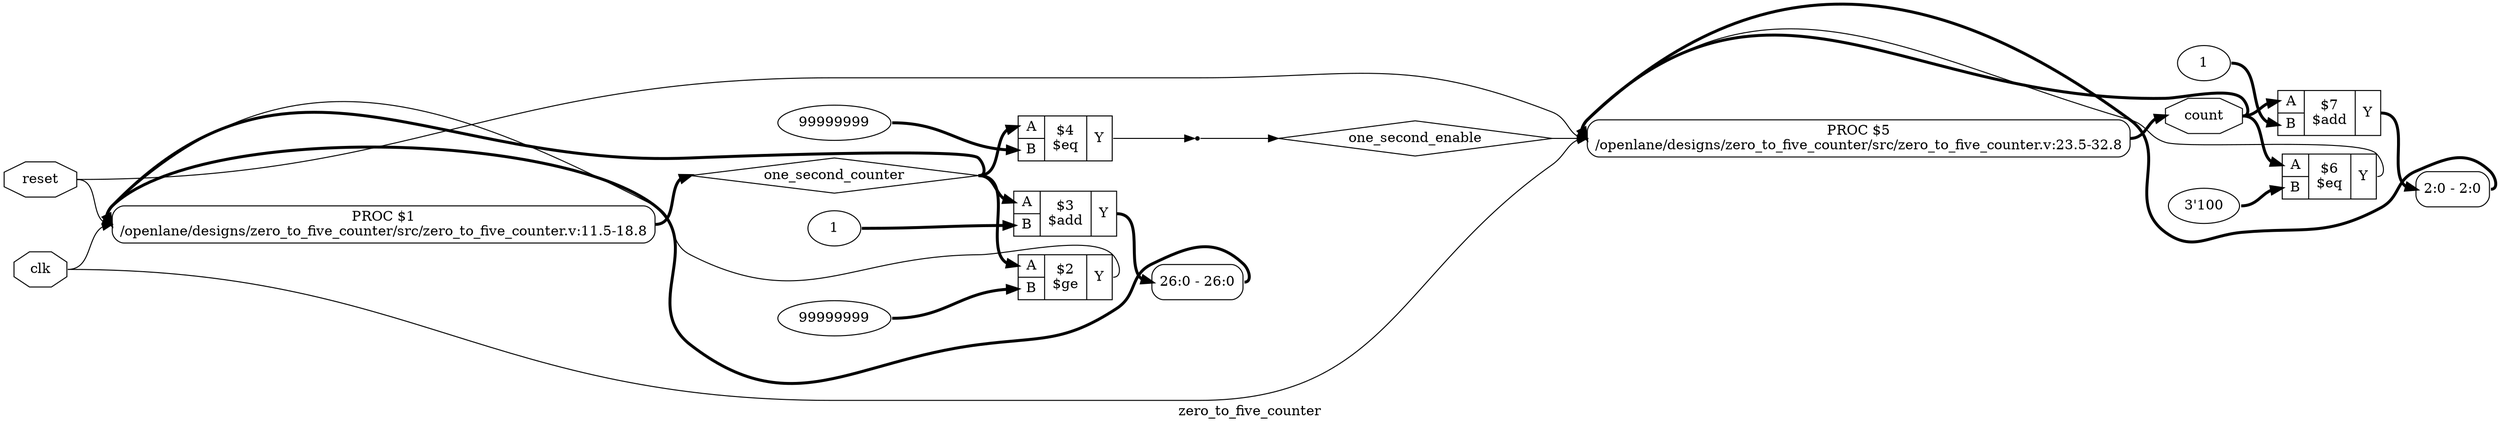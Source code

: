 digraph "zero_to_five_counter" {
label="zero_to_five_counter";
rankdir="LR";
remincross=true;
n8 [ shape=diamond, label="one_second_enable", color="black", fontcolor="black" ];
n9 [ shape=diamond, label="one_second_counter", color="black", fontcolor="black" ];
n10 [ shape=octagon, label="count", color="black", fontcolor="black" ];
n11 [ shape=octagon, label="reset", color="black", fontcolor="black" ];
n12 [ shape=octagon, label="clk", color="black", fontcolor="black" ];
v0 [ label="1" ];
c16 [ shape=record, label="{{<p13> A|<p14> B}|$7\n$add|{<p15> Y}}",  ];
v1 [ label="3'100" ];
c17 [ shape=record, label="{{<p13> A|<p14> B}|$6\n$eq|{<p15> Y}}",  ];
v2 [ label="99999999" ];
c18 [ shape=record, label="{{<p13> A|<p14> B}|$4\n$eq|{<p15> Y}}",  ];
v3 [ label="1" ];
c19 [ shape=record, label="{{<p13> A|<p14> B}|$3\n$add|{<p15> Y}}",  ];
v4 [ label="99999999" ];
c20 [ shape=record, label="{{<p13> A|<p14> B}|$2\n$ge|{<p15> Y}}",  ];
x6 [ shape=record, style=rounded, label="<s0> 2:0 - 2:0 ", color="black", fontcolor="black" ];
p5 [shape=box, style=rounded, label="PROC $5\n/openlane/designs/zero_to_five_counter/src/zero_to_five_counter.v:23.5-32.8", ];
x8 [ shape=record, style=rounded, label="<s0> 26:0 - 26:0 ", color="black", fontcolor="black" ];
p7 [shape=box, style=rounded, label="PROC $1\n/openlane/designs/zero_to_five_counter/src/zero_to_five_counter.v:11.5-18.8", ];
x9 [shape=point, ];
c16:p15:e -> x6:s0:w [color="black", fontcolor="black", style="setlinewidth(3)", label=""];
p5:e -> n10:w [color="black", fontcolor="black", style="setlinewidth(3)", label=""];
n10:e -> c16:p13:w [color="black", fontcolor="black", style="setlinewidth(3)", label=""];
n10:e -> c17:p13:w [color="black", fontcolor="black", style="setlinewidth(3)", label=""];
n10:e -> p5:w [color="black", fontcolor="black", style="setlinewidth(3)", label=""];
n11:e -> p5:w [color="black", fontcolor="black", label=""];
n11:e -> p7:w [color="black", fontcolor="black", label=""];
n12:e -> p5:w [color="black", fontcolor="black", label=""];
n12:e -> p7:w [color="black", fontcolor="black", label=""];
c17:p15:e -> p5:w [color="black", fontcolor="black", label=""];
c18:p15:e -> x9:w [color="black", fontcolor="black", label=""];
c19:p15:e -> x8:s0:w [color="black", fontcolor="black", style="setlinewidth(3)", label=""];
c20:p15:e -> p7:w [color="black", fontcolor="black", label=""];
x9:e -> n8:w [color="black", fontcolor="black", label=""];
n8:e -> p5:w [color="black", fontcolor="black", label=""];
p7:e -> n9:w [color="black", fontcolor="black", style="setlinewidth(3)", label=""];
n9:e -> c18:p13:w [color="black", fontcolor="black", style="setlinewidth(3)", label=""];
n9:e -> c19:p13:w [color="black", fontcolor="black", style="setlinewidth(3)", label=""];
n9:e -> c20:p13:w [color="black", fontcolor="black", style="setlinewidth(3)", label=""];
n9:e -> p7:w [color="black", fontcolor="black", style="setlinewidth(3)", label=""];
v0:e -> c16:p14:w [color="black", fontcolor="black", style="setlinewidth(3)", label=""];
v1:e -> c17:p14:w [color="black", fontcolor="black", style="setlinewidth(3)", label=""];
v2:e -> c18:p14:w [color="black", fontcolor="black", style="setlinewidth(3)", label=""];
v3:e -> c19:p14:w [color="black", fontcolor="black", style="setlinewidth(3)", label=""];
v4:e -> c20:p14:w [color="black", fontcolor="black", style="setlinewidth(3)", label=""];
x6:e -> p5:w [color="black", fontcolor="black", style="setlinewidth(3)", label=""];
x8:e -> p7:w [color="black", fontcolor="black", style="setlinewidth(3)", label=""];
}
